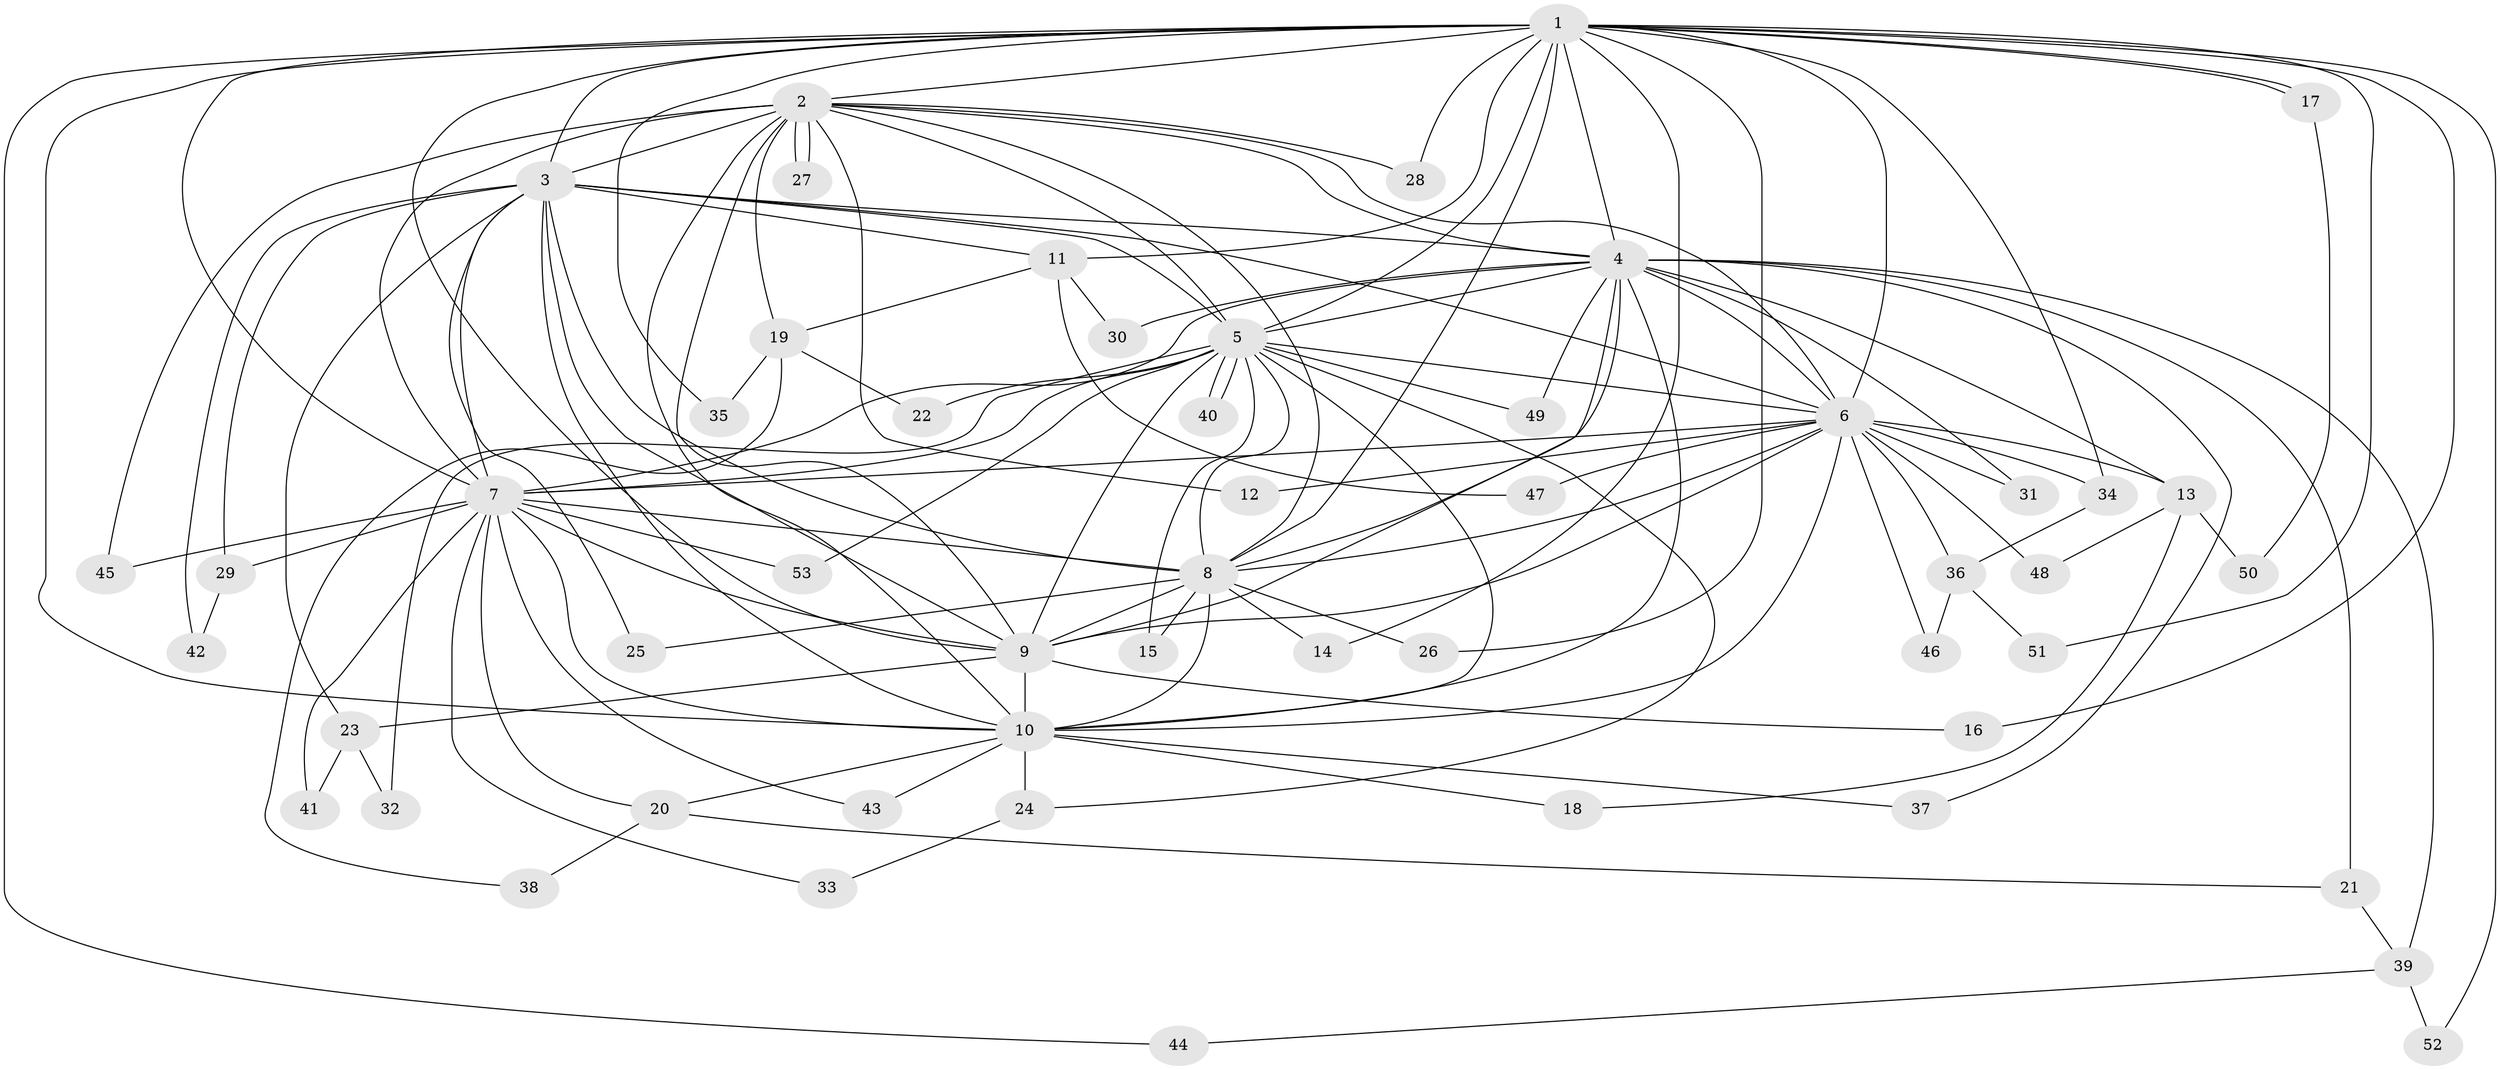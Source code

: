 // Generated by graph-tools (version 1.1) at 2025/01/03/09/25 03:01:23]
// undirected, 53 vertices, 131 edges
graph export_dot {
graph [start="1"]
  node [color=gray90,style=filled];
  1;
  2;
  3;
  4;
  5;
  6;
  7;
  8;
  9;
  10;
  11;
  12;
  13;
  14;
  15;
  16;
  17;
  18;
  19;
  20;
  21;
  22;
  23;
  24;
  25;
  26;
  27;
  28;
  29;
  30;
  31;
  32;
  33;
  34;
  35;
  36;
  37;
  38;
  39;
  40;
  41;
  42;
  43;
  44;
  45;
  46;
  47;
  48;
  49;
  50;
  51;
  52;
  53;
  1 -- 2;
  1 -- 3;
  1 -- 4;
  1 -- 5;
  1 -- 6;
  1 -- 7;
  1 -- 8;
  1 -- 9;
  1 -- 10;
  1 -- 11;
  1 -- 14;
  1 -- 16;
  1 -- 17;
  1 -- 17;
  1 -- 26;
  1 -- 28;
  1 -- 34;
  1 -- 35;
  1 -- 44;
  1 -- 51;
  1 -- 52;
  2 -- 3;
  2 -- 4;
  2 -- 5;
  2 -- 6;
  2 -- 7;
  2 -- 8;
  2 -- 9;
  2 -- 10;
  2 -- 12;
  2 -- 19;
  2 -- 27;
  2 -- 27;
  2 -- 28;
  2 -- 45;
  3 -- 4;
  3 -- 5;
  3 -- 6;
  3 -- 7;
  3 -- 8;
  3 -- 9;
  3 -- 10;
  3 -- 11;
  3 -- 23;
  3 -- 25;
  3 -- 29;
  3 -- 42;
  4 -- 5;
  4 -- 6;
  4 -- 7;
  4 -- 8;
  4 -- 9;
  4 -- 10;
  4 -- 13;
  4 -- 21;
  4 -- 30;
  4 -- 31;
  4 -- 37;
  4 -- 39;
  4 -- 49;
  5 -- 6;
  5 -- 7;
  5 -- 8;
  5 -- 9;
  5 -- 10;
  5 -- 15;
  5 -- 22;
  5 -- 24;
  5 -- 32;
  5 -- 40;
  5 -- 40;
  5 -- 49;
  5 -- 53;
  6 -- 7;
  6 -- 8;
  6 -- 9;
  6 -- 10;
  6 -- 12;
  6 -- 13;
  6 -- 31;
  6 -- 34;
  6 -- 36;
  6 -- 46;
  6 -- 47;
  6 -- 48;
  7 -- 8;
  7 -- 9;
  7 -- 10;
  7 -- 20;
  7 -- 29;
  7 -- 33;
  7 -- 41;
  7 -- 43;
  7 -- 45;
  7 -- 53;
  8 -- 9;
  8 -- 10;
  8 -- 14;
  8 -- 15;
  8 -- 25;
  8 -- 26;
  9 -- 10;
  9 -- 16;
  9 -- 23;
  10 -- 18;
  10 -- 20;
  10 -- 24;
  10 -- 37;
  10 -- 43;
  11 -- 19;
  11 -- 30;
  11 -- 47;
  13 -- 18;
  13 -- 48;
  13 -- 50;
  17 -- 50;
  19 -- 22;
  19 -- 35;
  19 -- 38;
  20 -- 21;
  20 -- 38;
  21 -- 39;
  23 -- 32;
  23 -- 41;
  24 -- 33;
  29 -- 42;
  34 -- 36;
  36 -- 46;
  36 -- 51;
  39 -- 44;
  39 -- 52;
}
